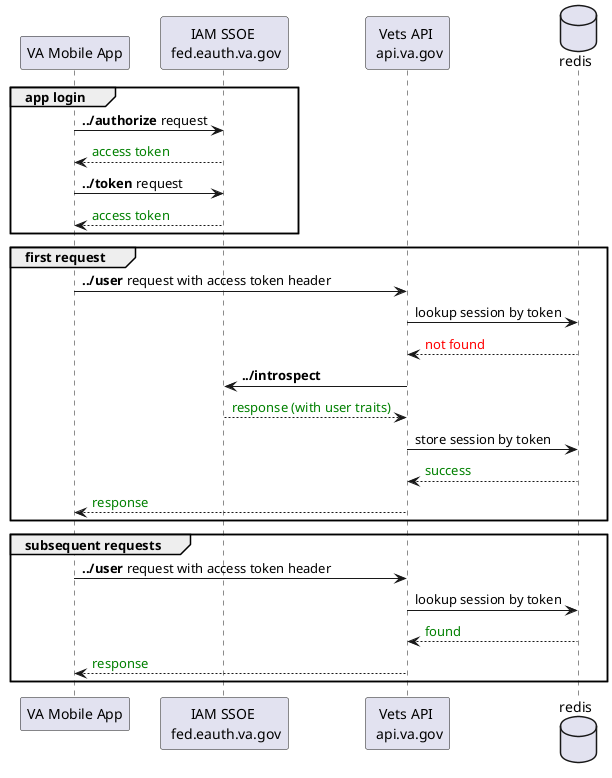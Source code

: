 @startuml
participant "VA Mobile App" as app
participant "IAM SSOE \n fed.eauth.va.gov" as iam
participant "Vets API \n api.va.gov" as api
database redis

group app login
  app -> iam: <b>../authorize</b> request
	iam --> app: <font color=green>access token
	app -> iam: <b>../token</b> request
	iam --> app: <font color=green>access token
end

group first request
  app -> api: <b>../user</b> request with access token header
  api -> redis: lookup session by token
  redis --> api: <font color=red>not found
  api -> iam: <b>../introspect</b>
  iam --> api: <font color=green>response (with user traits)
  api -> redis: store session by token
  redis --> api: <font color=green>success
  api --> app: <font color=green>response
end

group subsequent requests
  app -> api: <b>../user</b> request with access token header
  api -> redis: lookup session by token
  redis --> api: <font color=green>found
  api --> app: <font color=green>response
end

@enduml